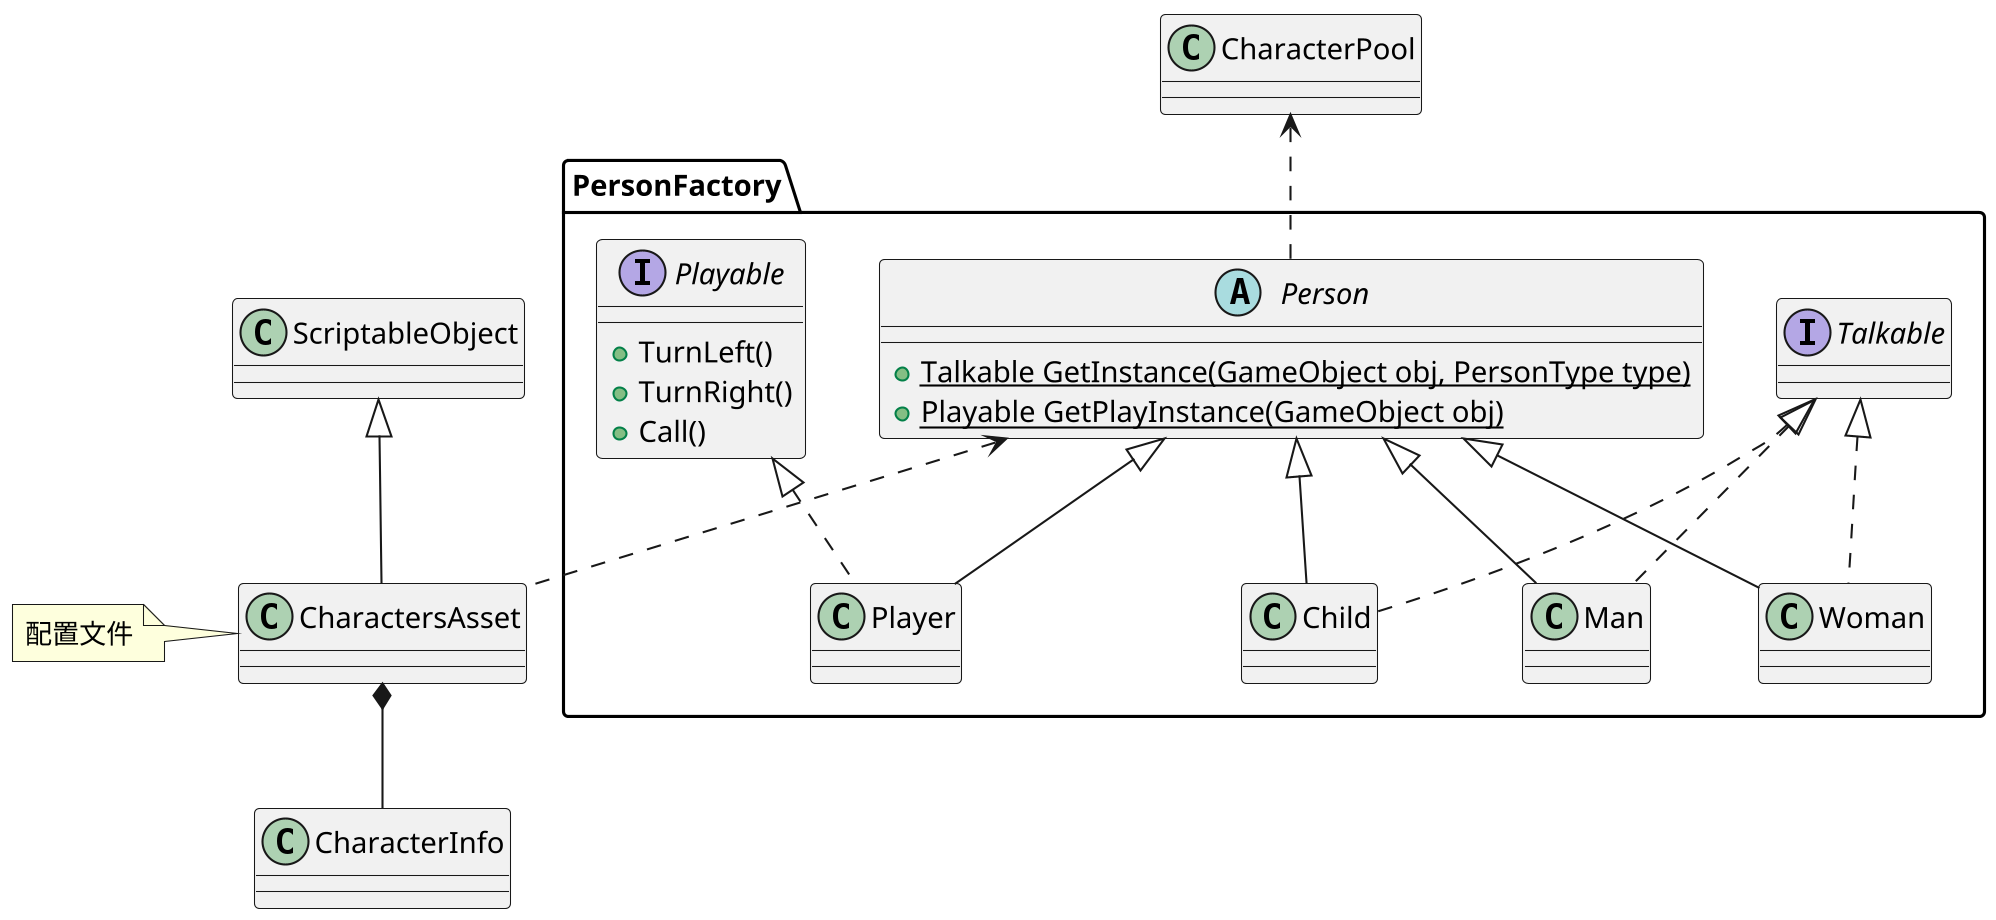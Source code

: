 @startuml PersonFactory
skinparam dpi 200

class CharactersAsset extends ScriptableObject
note left of CharactersAsset
    配置文件
end note
class CharacterInfo
{
}

CharactersAsset *-- CharacterInfo

class CharacterPool
{
}
package PersonFactory
{
    interface Talkable
    {

    }
    interface Playable{
        +TurnLeft()
        +TurnRight()
        +Call()
    }
    abstract class Person
    {
        +{static} Talkable GetInstance(GameObject obj, PersonType type)
        +{static} Playable GetPlayInstance(GameObject obj)
    }
    class Man extends Person implements Talkable
    {

    }
    class Woman extends Person implements Talkable
    {

    }
    class Child extends Person implements Talkable
    {

    }
    class Player extends Person implements Playable
    {

    }
}
CharacterPool <.. Person
Person <.. CharactersAsset
@enduml